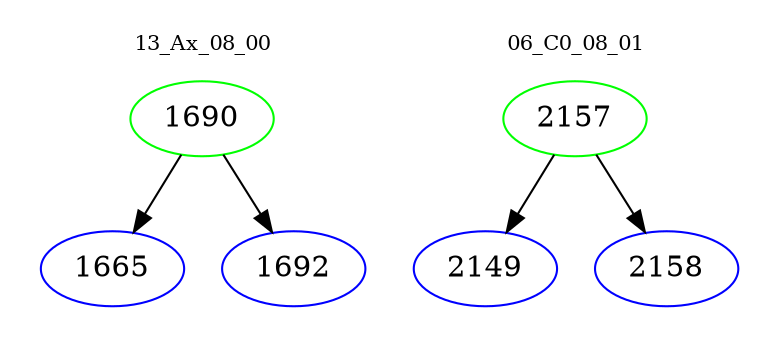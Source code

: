 digraph{
subgraph cluster_0 {
color = white
label = "13_Ax_08_00";
fontsize=10;
T0_1690 [label="1690", color="green"]
T0_1690 -> T0_1665 [color="black"]
T0_1665 [label="1665", color="blue"]
T0_1690 -> T0_1692 [color="black"]
T0_1692 [label="1692", color="blue"]
}
subgraph cluster_1 {
color = white
label = "06_C0_08_01";
fontsize=10;
T1_2157 [label="2157", color="green"]
T1_2157 -> T1_2149 [color="black"]
T1_2149 [label="2149", color="blue"]
T1_2157 -> T1_2158 [color="black"]
T1_2158 [label="2158", color="blue"]
}
}
